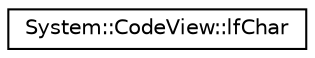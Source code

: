 digraph G
{
  edge [fontname="Helvetica",fontsize="10",labelfontname="Helvetica",labelfontsize="10"];
  node [fontname="Helvetica",fontsize="10",shape=record];
  rankdir="LR";
  Node1 [label="System::CodeView::lfChar",height=0.2,width=0.4,color="black", fillcolor="white", style="filled",URL="$struct_system_1_1_code_view_1_1lf_char.html"];
}
